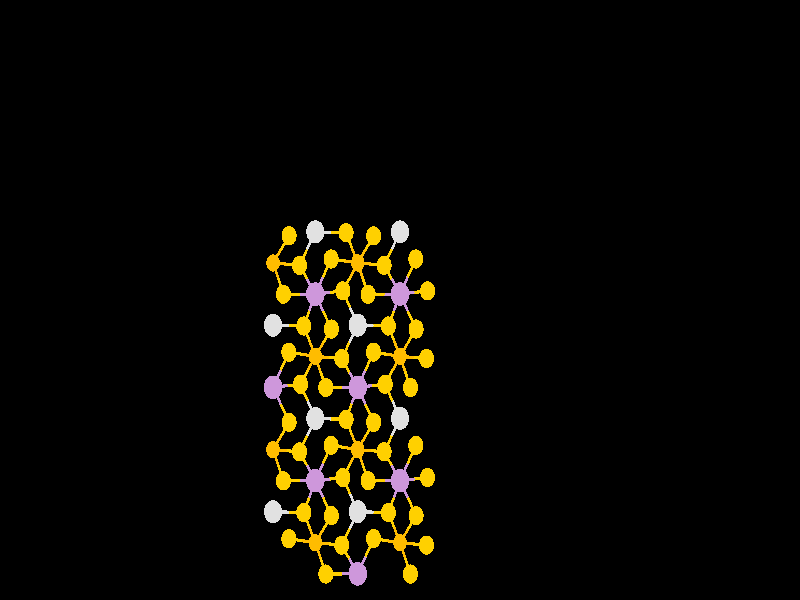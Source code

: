 #include "colors.inc"
#include "finish.inc"

global_settings {assumed_gamma 1 max_trace_level 6}
background {color White transmit 1.0}
camera {orthographic
  right -63.76*x up 37.59*y
  direction 1.00*z
  location <0,0,50.00> look_at <0,0,0>}


light_source {<  2.00,   3.00,  40.00> color White
  area_light <0.70, 0, 0>, <0, 0.70, 0>, 3, 3
  adaptive 1 jitter}
// no fog
#declare simple = finish {phong 0.7}
#declare pale = finish {ambient 0.5 diffuse 0.85 roughness 0.001 specular 0.200 }
#declare intermediate = finish {ambient 0.3 diffuse 0.6 specular 0.1 roughness 0.04}
#declare vmd = finish {ambient 0.0 diffuse 0.65 phong 0.1 phong_size 40.0 specular 0.5 }
#declare jmol = finish {ambient 0.2 diffuse 0.6 specular 1 roughness 0.001 metallic}
#declare ase2 = finish {ambient 0.05 brilliance 3 diffuse 0.6 metallic specular 0.7 roughness 0.04 reflection 0.15}
#declare ase3 = finish {ambient 0.15 brilliance 2 diffuse 0.6 metallic specular 1.0 roughness 0.001 reflection 0.0}
#declare glass = finish {ambient 0.05 diffuse 0.3 specular 1.0 roughness 0.001}
#declare glass2 = finish {ambient 0.01 diffuse 0.3 specular 1.0 reflection 0.25 roughness 0.001}
#declare Rcell = 0.000;
#declare Rbond = 0.100;

#macro atom(LOC, R, COL, TRANS, FIN)
  sphere{LOC, R texture{pigment{color COL transmit TRANS} finish{FIN}}}
#end
#macro constrain(LOC, R, COL, TRANS FIN)
union{torus{R, Rcell rotate 45*z texture{pigment{color COL transmit TRANS} finish{FIN}}}
     torus{R, Rcell rotate -45*z texture{pigment{color COL transmit TRANS} finish{FIN}}}
     translate LOC}
#end

cylinder {<-10.12, -17.16, -33.56>, < 30.36, -17.16, -33.56>, Rcell pigment {Black}}
cylinder {<-30.36,  17.90, -33.56>, < 10.12,  17.90, -33.56>, Rcell pigment {Black}}
cylinder {<-30.36,  17.90,   0.00>, < 10.12,  17.90,   0.00>, Rcell pigment {Black}}
cylinder {<-10.12, -17.16,   0.00>, < 30.36, -17.16,   0.00>, Rcell pigment {Black}}
cylinder {<-10.12, -17.16, -33.56>, <-30.36,  17.90, -33.56>, Rcell pigment {Black}}
cylinder {< 30.36, -17.16, -33.56>, < 10.12,  17.90, -33.56>, Rcell pigment {Black}}
cylinder {< 30.36, -17.16,   0.00>, < 10.12,  17.90,   0.00>, Rcell pigment {Black}}
cylinder {<-10.12, -17.16,   0.00>, <-30.36,  17.90,   0.00>, Rcell pigment {Black}}
cylinder {<-10.12, -17.16, -33.56>, <-10.12, -17.16,   0.00>, Rcell pigment {Black}}
cylinder {< 30.36, -17.16, -33.56>, < 30.36, -17.16,   0.00>, Rcell pigment {Black}}
cylinder {< 10.12,  17.90, -33.56>, < 10.12,  17.90,   0.00>, Rcell pigment {Black}}
cylinder {<-30.36,  17.90, -33.56>, <-30.36,  17.90,   0.00>, Rcell pigment {Black}}
atom(< -3.37, -17.16, -16.67>, 0.74, rgb <0.62, 0.31, 0.71>, 0.0, ase3) // #0
atom(< -7.67, -13.32, -18.67>, 0.60, rgb <1.00, 0.63, 0.00>, 0.0, ase3) // #1
atom(< -5.47, -13.51, -15.08>, 0.60, rgb <1.00, 0.63, 0.00>, 0.0, ase3) // #2
atom(< -5.91, -17.17, -15.08>, 0.60, rgb <1.00, 0.63, 0.00>, 0.0, ase3) // #3
atom(< -8.86, -14.96, -15.08>, 0.60, rgb <1.00, 0.63, 0.00>, 0.0, ase3) // #4
atom(< -6.75, -15.21, -15.68>, 0.54, rgb <1.00, 0.50, 0.00>, 0.0, ase3) // #5
atom(< -6.75, -15.21, -17.97>, 0.54, rgb <1.00, 0.50, 0.00>, 0.0, ase3) // #6
atom(<-10.12, -13.26, -17.35>, 0.72, rgb <0.75, 0.75, 0.75>, 0.0, ase3) // #7
atom(< -6.75, -11.32, -16.67>, 0.74, rgb <0.62, 0.31, 0.71>, 0.0, ase3) // #8
atom(< -8.84,  -7.67, -15.08>, 0.60, rgb <1.00, 0.63, 0.00>, 0.0, ase3) // #9
atom(< -9.29, -11.33, -15.08>, 0.60, rgb <1.00, 0.63, 0.00>, 0.0, ase3) // #10
atom(<-10.12,  -9.37, -15.68>, 0.54, rgb <1.00, 0.50, 0.00>, 0.0, ase3) // #11
atom(<-10.12,  -9.37, -17.97>, 0.54, rgb <1.00, 0.50, 0.00>, 0.0, ase3) // #12
atom(<-10.12,  -5.47, -16.67>, 0.74, rgb <0.62, 0.31, 0.71>, 0.0, ase3) // #13
atom(< -0.93, -13.32, -18.67>, 0.60, rgb <1.00, 0.63, 0.00>, 0.0, ase3) // #14
atom(< -4.64, -15.36, -18.67>, 0.60, rgb <1.00, 0.63, 0.00>, 0.0, ase3) // #15
atom(< -4.55, -11.12, -18.67>, 0.60, rgb <1.00, 0.63, 0.00>, 0.0, ase3) // #16
atom(<  1.28, -13.51, -15.08>, 0.60, rgb <1.00, 0.63, 0.00>, 0.0, ase3) // #17
atom(<  0.83, -17.17, -15.08>, 0.60, rgb <1.00, 0.63, 0.00>, 0.0, ase3) // #18
atom(< -2.11, -14.95, -15.08>, 0.60, rgb <1.00, 0.63, 0.00>, 0.0, ase3) // #19
atom(< -0.00, -15.21, -15.68>, 0.54, rgb <1.00, 0.50, 0.00>, 0.0, ase3) // #20
atom(< -0.00, -15.21, -17.97>, 0.54, rgb <1.00, 0.50, 0.00>, 0.0, ase3) // #21
atom(< -3.37, -13.26, -17.35>, 0.72, rgb <0.75, 0.75, 0.75>, 0.0, ase3) // #22
atom(< -0.00, -11.32, -16.67>, 0.74, rgb <0.62, 0.31, 0.71>, 0.0, ase3) // #23
atom(< -4.30,  -7.47, -18.67>, 0.60, rgb <1.00, 0.63, 0.00>, 0.0, ase3) // #24
atom(< -8.01,  -9.51, -18.67>, 0.60, rgb <1.00, 0.63, 0.00>, 0.0, ase3) // #25
atom(< -7.93,  -5.28, -18.67>, 0.60, rgb <1.00, 0.63, 0.00>, 0.0, ase3) // #26
atom(< -2.10,  -7.67, -15.08>, 0.60, rgb <1.00, 0.63, 0.00>, 0.0, ase3) // #27
atom(< -2.54, -11.33, -15.08>, 0.60, rgb <1.00, 0.63, 0.00>, 0.0, ase3) // #28
atom(< -5.49,  -9.11, -15.08>, 0.60, rgb <1.00, 0.63, 0.00>, 0.0, ase3) // #29
atom(< -3.37,  -9.37, -15.68>, 0.54, rgb <1.00, 0.50, 0.00>, 0.0, ase3) // #30
atom(< -3.37,  -9.37, -17.97>, 0.54, rgb <1.00, 0.50, 0.00>, 0.0, ase3) // #31
atom(< -6.75,  -7.42, -17.35>, 0.72, rgb <0.75, 0.75, 0.75>, 0.0, ase3) // #32
atom(< -3.37,  -5.47, -16.67>, 0.74, rgb <0.62, 0.31, 0.71>, 0.0, ase3) // #33
atom(< -7.67,  -1.63, -18.67>, 0.60, rgb <1.00, 0.63, 0.00>, 0.0, ase3) // #34
atom(< -5.47,  -1.82, -15.08>, 0.60, rgb <1.00, 0.63, 0.00>, 0.0, ase3) // #35
atom(< -5.91,  -5.48, -15.08>, 0.60, rgb <1.00, 0.63, 0.00>, 0.0, ase3) // #36
atom(< -8.86,  -3.27, -15.08>, 0.60, rgb <1.00, 0.63, 0.00>, 0.0, ase3) // #37
atom(< -6.75,  -3.53, -15.68>, 0.54, rgb <1.00, 0.50, 0.00>, 0.0, ase3) // #38
atom(< -6.75,  -3.53, -17.97>, 0.54, rgb <1.00, 0.50, 0.00>, 0.0, ase3) // #39
atom(<-10.12,  -1.58, -17.35>, 0.72, rgb <0.75, 0.75, 0.75>, 0.0, ase3) // #40
atom(< -6.75,   0.37, -16.67>, 0.74, rgb <0.62, 0.31, 0.71>, 0.0, ase3) // #41
atom(< -8.84,   4.02, -15.08>, 0.60, rgb <1.00, 0.63, 0.00>, 0.0, ase3) // #42
atom(< -9.29,   0.36, -15.08>, 0.60, rgb <1.00, 0.63, 0.00>, 0.0, ase3) // #43
atom(<-10.12,   2.32, -15.68>, 0.54, rgb <1.00, 0.50, 0.00>, 0.0, ase3) // #44
atom(<-10.12,   2.32, -17.97>, 0.54, rgb <1.00, 0.50, 0.00>, 0.0, ase3) // #45
atom(<  2.11, -15.36, -18.67>, 0.60, rgb <1.00, 0.63, 0.00>, 0.0, ase3) // #46
atom(<  2.19, -11.12, -18.67>, 0.60, rgb <1.00, 0.63, 0.00>, 0.0, ase3) // #47
atom(< -1.27,  -9.51, -18.67>, 0.60, rgb <1.00, 0.63, 0.00>, 0.0, ase3) // #48
atom(< -1.18,  -5.28, -18.67>, 0.60, rgb <1.00, 0.63, 0.00>, 0.0, ase3) // #49
atom(<  1.26,  -9.11, -15.08>, 0.60, rgb <1.00, 0.63, 0.00>, 0.0, ase3) // #50
atom(<  0.00,  -7.42, -17.35>, 0.72, rgb <0.75, 0.75, 0.75>, 0.0, ase3) // #51
atom(< -0.93,  -1.63, -18.67>, 0.60, rgb <1.00, 0.63, 0.00>, 0.0, ase3) // #52
atom(< -4.64,  -3.67, -18.67>, 0.60, rgb <1.00, 0.63, 0.00>, 0.0, ase3) // #53
atom(< -4.55,   0.57, -18.67>, 0.60, rgb <1.00, 0.63, 0.00>, 0.0, ase3) // #54
atom(<  1.28,  -1.82, -15.08>, 0.60, rgb <1.00, 0.63, 0.00>, 0.0, ase3) // #55
atom(<  0.83,  -5.48, -15.08>, 0.60, rgb <1.00, 0.63, 0.00>, 0.0, ase3) // #56
atom(< -2.11,  -3.27, -15.08>, 0.60, rgb <1.00, 0.63, 0.00>, 0.0, ase3) // #57
atom(< -0.00,  -3.53, -15.68>, 0.54, rgb <1.00, 0.50, 0.00>, 0.0, ase3) // #58
atom(<  0.00,  -3.53, -17.97>, 0.54, rgb <1.00, 0.50, 0.00>, 0.0, ase3) // #59
atom(< -3.37,  -1.58, -17.35>, 0.72, rgb <0.75, 0.75, 0.75>, 0.0, ase3) // #60
atom(< -0.00,   0.37, -16.67>, 0.74, rgb <0.62, 0.31, 0.71>, 0.0, ase3) // #61
atom(< -4.30,   4.21, -18.67>, 0.60, rgb <1.00, 0.63, 0.00>, 0.0, ase3) // #62
atom(< -8.01,   2.17, -18.67>, 0.60, rgb <1.00, 0.63, 0.00>, 0.0, ase3) // #63
atom(< -2.10,   4.02, -15.08>, 0.60, rgb <1.00, 0.63, 0.00>, 0.0, ase3) // #64
atom(< -2.54,   0.36, -15.08>, 0.60, rgb <1.00, 0.63, 0.00>, 0.0, ase3) // #65
atom(< -5.49,   2.57, -15.08>, 0.60, rgb <1.00, 0.63, 0.00>, 0.0, ase3) // #66
atom(< -3.37,   2.32, -15.68>, 0.54, rgb <1.00, 0.50, 0.00>, 0.0, ase3) // #67
atom(< -3.37,   2.32, -17.97>, 0.54, rgb <1.00, 0.50, 0.00>, 0.0, ase3) // #68
atom(< -6.75,   4.27, -17.35>, 0.72, rgb <0.75, 0.75, 0.75>, 0.0, ase3) // #69
atom(<  2.11,  -3.67, -18.67>, 0.60, rgb <1.00, 0.63, 0.00>, 0.0, ase3) // #70
atom(<  2.20,   0.57, -18.67>, 0.60, rgb <1.00, 0.63, 0.00>, 0.0, ase3) // #71
atom(< -1.27,   2.17, -18.67>, 0.60, rgb <1.00, 0.63, 0.00>, 0.0, ase3) // #72
atom(<  1.26,   2.57, -15.08>, 0.60, rgb <1.00, 0.63, 0.00>, 0.0, ase3) // #73
atom(<  0.00,   4.27, -17.35>, 0.72, rgb <0.75, 0.75, 0.75>, 0.0, ase3) // #74
cylinder {< -3.37, -17.16, -16.67>, < -4.64, -17.16, -15.87>, Rbond texture{pigment {color rgb <0.62, 0.31, 0.71> transmit 0.0} finish{ase3}}}
cylinder {< -5.91, -17.17, -15.08>, < -4.64, -17.16, -15.87>, Rbond texture{pigment {color rgb <1.00, 0.63, 0.00> transmit 0.0} finish{ase3}}}
cylinder {< -3.37, -17.16, -16.67>, < -4.01, -16.26, -17.67>, Rbond texture{pigment {color rgb <0.62, 0.31, 0.71> transmit 0.0} finish{ase3}}}
cylinder {< -4.64, -15.36, -18.67>, < -4.01, -16.26, -17.67>, Rbond texture{pigment {color rgb <1.00, 0.63, 0.00> transmit 0.0} finish{ase3}}}
cylinder {< -3.37, -17.16, -16.67>, < -2.74, -16.06, -15.87>, Rbond texture{pigment {color rgb <0.62, 0.31, 0.71> transmit 0.0} finish{ase3}}}
cylinder {< -2.11, -14.95, -15.08>, < -2.74, -16.06, -15.87>, Rbond texture{pigment {color rgb <1.00, 0.63, 0.00> transmit 0.0} finish{ase3}}}
cylinder {< -7.67, -13.32, -18.67>, < -8.90, -13.29, -18.01>, Rbond texture{pigment {color rgb <1.00, 0.63, 0.00> transmit 0.0} finish{ase3}}}
cylinder {<-10.12, -13.26, -17.35>, < -8.90, -13.29, -18.01>, Rbond texture{pigment {color rgb <0.75, 0.75, 0.75> transmit 0.0} finish{ase3}}}
cylinder {< -7.67, -13.32, -18.67>, < -7.21, -14.26, -18.32>, Rbond texture{pigment {color rgb <1.00, 0.63, 0.00> transmit 0.0} finish{ase3}}}
cylinder {< -6.75, -15.21, -17.97>, < -7.21, -14.26, -18.32>, Rbond texture{pigment {color rgb <1.00, 0.50, 0.00> transmit 0.0} finish{ase3}}}
cylinder {< -7.67, -13.32, -18.67>, < -7.21, -12.32, -17.67>, Rbond texture{pigment {color rgb <1.00, 0.63, 0.00> transmit 0.0} finish{ase3}}}
cylinder {< -6.75, -11.32, -16.67>, < -7.21, -12.32, -17.67>, Rbond texture{pigment {color rgb <0.62, 0.31, 0.71> transmit 0.0} finish{ase3}}}
cylinder {< -5.47, -13.51, -15.08>, < -6.11, -14.36, -15.38>, Rbond texture{pigment {color rgb <1.00, 0.63, 0.00> transmit 0.0} finish{ase3}}}
cylinder {< -6.75, -15.21, -15.68>, < -6.11, -14.36, -15.38>, Rbond texture{pigment {color rgb <1.00, 0.50, 0.00> transmit 0.0} finish{ase3}}}
cylinder {< -5.47, -13.51, -15.08>, < -6.11, -12.41, -15.87>, Rbond texture{pigment {color rgb <1.00, 0.63, 0.00> transmit 0.0} finish{ase3}}}
cylinder {< -6.75, -11.32, -16.67>, < -6.11, -12.41, -15.87>, Rbond texture{pigment {color rgb <0.62, 0.31, 0.71> transmit 0.0} finish{ase3}}}
cylinder {< -5.91, -17.17, -15.08>, < -6.33, -16.19, -15.38>, Rbond texture{pigment {color rgb <1.00, 0.63, 0.00> transmit 0.0} finish{ase3}}}
cylinder {< -6.75, -15.21, -15.68>, < -6.33, -16.19, -15.38>, Rbond texture{pigment {color rgb <1.00, 0.50, 0.00> transmit 0.0} finish{ase3}}}
cylinder {< -8.86, -14.96, -15.08>, < -7.80, -15.08, -15.38>, Rbond texture{pigment {color rgb <1.00, 0.63, 0.00> transmit 0.0} finish{ase3}}}
cylinder {< -6.75, -15.21, -15.68>, < -7.80, -15.08, -15.38>, Rbond texture{pigment {color rgb <1.00, 0.50, 0.00> transmit 0.0} finish{ase3}}}
cylinder {< -6.75, -15.21, -15.68>, < -6.75, -15.21, -16.82>, Rbond texture{pigment {color rgb <1.00, 0.50, 0.00> transmit 0.0} finish{ase3}}}
cylinder {< -6.75, -15.21, -17.97>, < -6.75, -15.21, -16.82>, Rbond texture{pigment {color rgb <1.00, 0.50, 0.00> transmit 0.0} finish{ase3}}}
cylinder {< -6.75, -15.21, -17.97>, < -5.69, -15.28, -18.32>, Rbond texture{pigment {color rgb <1.00, 0.50, 0.00> transmit 0.0} finish{ase3}}}
cylinder {< -4.64, -15.36, -18.67>, < -5.69, -15.28, -18.32>, Rbond texture{pigment {color rgb <1.00, 0.63, 0.00> transmit 0.0} finish{ase3}}}
cylinder {< -6.75, -11.32, -16.67>, < -8.02, -11.32, -15.87>, Rbond texture{pigment {color rgb <0.62, 0.31, 0.71> transmit 0.0} finish{ase3}}}
cylinder {< -9.29, -11.33, -15.08>, < -8.02, -11.32, -15.87>, Rbond texture{pigment {color rgb <1.00, 0.63, 0.00> transmit 0.0} finish{ase3}}}
cylinder {< -6.75, -11.32, -16.67>, < -5.65, -11.22, -17.67>, Rbond texture{pigment {color rgb <0.62, 0.31, 0.71> transmit 0.0} finish{ase3}}}
cylinder {< -4.55, -11.12, -18.67>, < -5.65, -11.22, -17.67>, Rbond texture{pigment {color rgb <1.00, 0.63, 0.00> transmit 0.0} finish{ase3}}}
cylinder {< -6.75, -11.32, -16.67>, < -7.38, -10.41, -17.67>, Rbond texture{pigment {color rgb <0.62, 0.31, 0.71> transmit 0.0} finish{ase3}}}
cylinder {< -8.01,  -9.51, -18.67>, < -7.38, -10.41, -17.67>, Rbond texture{pigment {color rgb <1.00, 0.63, 0.00> transmit 0.0} finish{ase3}}}
cylinder {< -6.75, -11.32, -16.67>, < -6.12, -10.21, -15.87>, Rbond texture{pigment {color rgb <0.62, 0.31, 0.71> transmit 0.0} finish{ase3}}}
cylinder {< -5.49,  -9.11, -15.08>, < -6.12, -10.21, -15.87>, Rbond texture{pigment {color rgb <1.00, 0.63, 0.00> transmit 0.0} finish{ase3}}}
cylinder {< -8.84,  -7.67, -15.08>, < -9.48,  -8.52, -15.38>, Rbond texture{pigment {color rgb <1.00, 0.63, 0.00> transmit 0.0} finish{ase3}}}
cylinder {<-10.12,  -9.37, -15.68>, < -9.48,  -8.52, -15.38>, Rbond texture{pigment {color rgb <1.00, 0.50, 0.00> transmit 0.0} finish{ase3}}}
cylinder {< -8.84,  -7.67, -15.08>, < -9.48,  -6.57, -15.87>, Rbond texture{pigment {color rgb <1.00, 0.63, 0.00> transmit 0.0} finish{ase3}}}
cylinder {<-10.12,  -5.47, -16.67>, < -9.48,  -6.57, -15.87>, Rbond texture{pigment {color rgb <0.62, 0.31, 0.71> transmit 0.0} finish{ase3}}}
cylinder {< -9.29, -11.33, -15.08>, < -9.70, -10.35, -15.38>, Rbond texture{pigment {color rgb <1.00, 0.63, 0.00> transmit 0.0} finish{ase3}}}
cylinder {<-10.12,  -9.37, -15.68>, < -9.70, -10.35, -15.38>, Rbond texture{pigment {color rgb <1.00, 0.50, 0.00> transmit 0.0} finish{ase3}}}
cylinder {<-10.12,  -9.37, -15.68>, <-10.12,  -9.37, -16.82>, Rbond texture{pigment {color rgb <1.00, 0.50, 0.00> transmit 0.0} finish{ase3}}}
cylinder {<-10.12,  -9.37, -17.97>, <-10.12,  -9.37, -16.82>, Rbond texture{pigment {color rgb <1.00, 0.50, 0.00> transmit 0.0} finish{ase3}}}
cylinder {<-10.12,  -9.37, -17.97>, < -9.07,  -9.44, -18.32>, Rbond texture{pigment {color rgb <1.00, 0.50, 0.00> transmit 0.0} finish{ase3}}}
cylinder {< -8.01,  -9.51, -18.67>, < -9.07,  -9.44, -18.32>, Rbond texture{pigment {color rgb <1.00, 0.63, 0.00> transmit 0.0} finish{ase3}}}
cylinder {<-10.12,  -5.47, -16.67>, < -9.02,  -5.37, -17.67>, Rbond texture{pigment {color rgb <0.62, 0.31, 0.71> transmit 0.0} finish{ase3}}}
cylinder {< -7.93,  -5.28, -18.67>, < -9.02,  -5.37, -17.67>, Rbond texture{pigment {color rgb <1.00, 0.63, 0.00> transmit 0.0} finish{ase3}}}
cylinder {<-10.12,  -5.47, -16.67>, < -9.49,  -4.37, -15.87>, Rbond texture{pigment {color rgb <0.62, 0.31, 0.71> transmit 0.0} finish{ase3}}}
cylinder {< -8.86,  -3.27, -15.08>, < -9.49,  -4.37, -15.87>, Rbond texture{pigment {color rgb <1.00, 0.63, 0.00> transmit 0.0} finish{ase3}}}
cylinder {< -0.93, -13.32, -18.67>, < -0.46, -12.32, -17.67>, Rbond texture{pigment {color rgb <1.00, 0.63, 0.00> transmit 0.0} finish{ase3}}}
cylinder {< -0.00, -11.32, -16.67>, < -0.46, -12.32, -17.67>, Rbond texture{pigment {color rgb <0.62, 0.31, 0.71> transmit 0.0} finish{ase3}}}
cylinder {< -0.93, -13.32, -18.67>, < -0.46, -14.26, -18.32>, Rbond texture{pigment {color rgb <1.00, 0.63, 0.00> transmit 0.0} finish{ase3}}}
cylinder {< -0.00, -15.21, -17.97>, < -0.46, -14.26, -18.32>, Rbond texture{pigment {color rgb <1.00, 0.50, 0.00> transmit 0.0} finish{ase3}}}
cylinder {< -0.93, -13.32, -18.67>, < -2.15, -13.29, -18.01>, Rbond texture{pigment {color rgb <1.00, 0.63, 0.00> transmit 0.0} finish{ase3}}}
cylinder {< -3.37, -13.26, -17.35>, < -2.15, -13.29, -18.01>, Rbond texture{pigment {color rgb <0.75, 0.75, 0.75> transmit 0.0} finish{ase3}}}
cylinder {< -4.64, -15.36, -18.67>, < -4.01, -14.31, -18.01>, Rbond texture{pigment {color rgb <1.00, 0.63, 0.00> transmit 0.0} finish{ase3}}}
cylinder {< -3.37, -13.26, -17.35>, < -4.01, -14.31, -18.01>, Rbond texture{pigment {color rgb <0.75, 0.75, 0.75> transmit 0.0} finish{ase3}}}
cylinder {< -4.55, -11.12, -18.67>, < -3.96, -12.19, -18.01>, Rbond texture{pigment {color rgb <1.00, 0.63, 0.00> transmit 0.0} finish{ase3}}}
cylinder {< -3.37, -13.26, -17.35>, < -3.96, -12.19, -18.01>, Rbond texture{pigment {color rgb <0.75, 0.75, 0.75> transmit 0.0} finish{ase3}}}
cylinder {< -4.55, -11.12, -18.67>, < -3.96, -10.24, -18.32>, Rbond texture{pigment {color rgb <1.00, 0.63, 0.00> transmit 0.0} finish{ase3}}}
cylinder {< -3.37,  -9.37, -17.97>, < -3.96, -10.24, -18.32>, Rbond texture{pigment {color rgb <1.00, 0.50, 0.00> transmit 0.0} finish{ase3}}}
cylinder {<  1.28, -13.51, -15.08>, <  0.64, -12.41, -15.87>, Rbond texture{pigment {color rgb <1.00, 0.63, 0.00> transmit 0.0} finish{ase3}}}
cylinder {< -0.00, -11.32, -16.67>, <  0.64, -12.41, -15.87>, Rbond texture{pigment {color rgb <0.62, 0.31, 0.71> transmit 0.0} finish{ase3}}}
cylinder {<  1.28, -13.51, -15.08>, <  0.64, -14.36, -15.38>, Rbond texture{pigment {color rgb <1.00, 0.63, 0.00> transmit 0.0} finish{ase3}}}
cylinder {< -0.00, -15.21, -15.68>, <  0.64, -14.36, -15.38>, Rbond texture{pigment {color rgb <1.00, 0.50, 0.00> transmit 0.0} finish{ase3}}}
cylinder {<  0.83, -17.17, -15.08>, <  0.42, -16.19, -15.38>, Rbond texture{pigment {color rgb <1.00, 0.63, 0.00> transmit 0.0} finish{ase3}}}
cylinder {< -0.00, -15.21, -15.68>, <  0.42, -16.19, -15.38>, Rbond texture{pigment {color rgb <1.00, 0.50, 0.00> transmit 0.0} finish{ase3}}}
cylinder {< -2.11, -14.95, -15.08>, < -1.06, -15.08, -15.38>, Rbond texture{pigment {color rgb <1.00, 0.63, 0.00> transmit 0.0} finish{ase3}}}
cylinder {< -0.00, -15.21, -15.68>, < -1.06, -15.08, -15.38>, Rbond texture{pigment {color rgb <1.00, 0.50, 0.00> transmit 0.0} finish{ase3}}}
cylinder {< -0.00, -15.21, -15.68>, < -0.00, -15.21, -16.82>, Rbond texture{pigment {color rgb <1.00, 0.50, 0.00> transmit 0.0} finish{ase3}}}
cylinder {< -0.00, -15.21, -17.97>, < -0.00, -15.21, -16.82>, Rbond texture{pigment {color rgb <1.00, 0.50, 0.00> transmit 0.0} finish{ase3}}}
cylinder {< -0.00, -15.21, -17.97>, <  1.05, -15.28, -18.32>, Rbond texture{pigment {color rgb <1.00, 0.50, 0.00> transmit 0.0} finish{ase3}}}
cylinder {<  2.11, -15.36, -18.67>, <  1.05, -15.28, -18.32>, Rbond texture{pigment {color rgb <1.00, 0.63, 0.00> transmit 0.0} finish{ase3}}}
cylinder {< -0.00, -11.32, -16.67>, < -1.27, -11.32, -15.87>, Rbond texture{pigment {color rgb <0.62, 0.31, 0.71> transmit 0.0} finish{ase3}}}
cylinder {< -2.54, -11.33, -15.08>, < -1.27, -11.32, -15.87>, Rbond texture{pigment {color rgb <1.00, 0.63, 0.00> transmit 0.0} finish{ase3}}}
cylinder {< -0.00, -11.32, -16.67>, <  1.10, -11.22, -17.67>, Rbond texture{pigment {color rgb <0.62, 0.31, 0.71> transmit 0.0} finish{ase3}}}
cylinder {<  2.19, -11.12, -18.67>, <  1.10, -11.22, -17.67>, Rbond texture{pigment {color rgb <1.00, 0.63, 0.00> transmit 0.0} finish{ase3}}}
cylinder {< -0.00, -11.32, -16.67>, < -0.63, -10.41, -17.67>, Rbond texture{pigment {color rgb <0.62, 0.31, 0.71> transmit 0.0} finish{ase3}}}
cylinder {< -1.27,  -9.51, -18.67>, < -0.63, -10.41, -17.67>, Rbond texture{pigment {color rgb <1.00, 0.63, 0.00> transmit 0.0} finish{ase3}}}
cylinder {< -0.00, -11.32, -16.67>, <  0.63, -10.21, -15.87>, Rbond texture{pigment {color rgb <0.62, 0.31, 0.71> transmit 0.0} finish{ase3}}}
cylinder {<  1.26,  -9.11, -15.08>, <  0.63, -10.21, -15.87>, Rbond texture{pigment {color rgb <1.00, 0.63, 0.00> transmit 0.0} finish{ase3}}}
cylinder {< -4.30,  -7.47, -18.67>, < -5.52,  -7.45, -18.01>, Rbond texture{pigment {color rgb <1.00, 0.63, 0.00> transmit 0.0} finish{ase3}}}
cylinder {< -6.75,  -7.42, -17.35>, < -5.52,  -7.45, -18.01>, Rbond texture{pigment {color rgb <0.75, 0.75, 0.75> transmit 0.0} finish{ase3}}}
cylinder {< -4.30,  -7.47, -18.67>, < -3.84,  -8.42, -18.32>, Rbond texture{pigment {color rgb <1.00, 0.63, 0.00> transmit 0.0} finish{ase3}}}
cylinder {< -3.37,  -9.37, -17.97>, < -3.84,  -8.42, -18.32>, Rbond texture{pigment {color rgb <1.00, 0.50, 0.00> transmit 0.0} finish{ase3}}}
cylinder {< -4.30,  -7.47, -18.67>, < -3.84,  -6.47, -17.67>, Rbond texture{pigment {color rgb <1.00, 0.63, 0.00> transmit 0.0} finish{ase3}}}
cylinder {< -3.37,  -5.47, -16.67>, < -3.84,  -6.47, -17.67>, Rbond texture{pigment {color rgb <0.62, 0.31, 0.71> transmit 0.0} finish{ase3}}}
cylinder {< -8.01,  -9.51, -18.67>, < -7.38,  -8.47, -18.01>, Rbond texture{pigment {color rgb <1.00, 0.63, 0.00> transmit 0.0} finish{ase3}}}
cylinder {< -6.75,  -7.42, -17.35>, < -7.38,  -8.47, -18.01>, Rbond texture{pigment {color rgb <0.75, 0.75, 0.75> transmit 0.0} finish{ase3}}}
cylinder {< -7.93,  -5.28, -18.67>, < -7.34,  -6.35, -18.01>, Rbond texture{pigment {color rgb <1.00, 0.63, 0.00> transmit 0.0} finish{ase3}}}
cylinder {< -6.75,  -7.42, -17.35>, < -7.34,  -6.35, -18.01>, Rbond texture{pigment {color rgb <0.75, 0.75, 0.75> transmit 0.0} finish{ase3}}}
cylinder {< -7.93,  -5.28, -18.67>, < -7.34,  -4.40, -18.32>, Rbond texture{pigment {color rgb <1.00, 0.63, 0.00> transmit 0.0} finish{ase3}}}
cylinder {< -6.75,  -3.53, -17.97>, < -7.34,  -4.40, -18.32>, Rbond texture{pigment {color rgb <1.00, 0.50, 0.00> transmit 0.0} finish{ase3}}}
cylinder {< -2.10,  -7.67, -15.08>, < -2.74,  -8.52, -15.38>, Rbond texture{pigment {color rgb <1.00, 0.63, 0.00> transmit 0.0} finish{ase3}}}
cylinder {< -3.37,  -9.37, -15.68>, < -2.74,  -8.52, -15.38>, Rbond texture{pigment {color rgb <1.00, 0.50, 0.00> transmit 0.0} finish{ase3}}}
cylinder {< -2.10,  -7.67, -15.08>, < -2.74,  -6.57, -15.87>, Rbond texture{pigment {color rgb <1.00, 0.63, 0.00> transmit 0.0} finish{ase3}}}
cylinder {< -3.37,  -5.47, -16.67>, < -2.74,  -6.57, -15.87>, Rbond texture{pigment {color rgb <0.62, 0.31, 0.71> transmit 0.0} finish{ase3}}}
cylinder {< -2.54, -11.33, -15.08>, < -2.96, -10.35, -15.38>, Rbond texture{pigment {color rgb <1.00, 0.63, 0.00> transmit 0.0} finish{ase3}}}
cylinder {< -3.37,  -9.37, -15.68>, < -2.96, -10.35, -15.38>, Rbond texture{pigment {color rgb <1.00, 0.50, 0.00> transmit 0.0} finish{ase3}}}
cylinder {< -5.49,  -9.11, -15.08>, < -4.43,  -9.24, -15.38>, Rbond texture{pigment {color rgb <1.00, 0.63, 0.00> transmit 0.0} finish{ase3}}}
cylinder {< -3.37,  -9.37, -15.68>, < -4.43,  -9.24, -15.38>, Rbond texture{pigment {color rgb <1.00, 0.50, 0.00> transmit 0.0} finish{ase3}}}
cylinder {< -3.37,  -9.37, -15.68>, < -3.37,  -9.37, -16.82>, Rbond texture{pigment {color rgb <1.00, 0.50, 0.00> transmit 0.0} finish{ase3}}}
cylinder {< -3.37,  -9.37, -17.97>, < -3.37,  -9.37, -16.82>, Rbond texture{pigment {color rgb <1.00, 0.50, 0.00> transmit 0.0} finish{ase3}}}
cylinder {< -3.37,  -9.37, -17.97>, < -2.32,  -9.44, -18.32>, Rbond texture{pigment {color rgb <1.00, 0.50, 0.00> transmit 0.0} finish{ase3}}}
cylinder {< -1.27,  -9.51, -18.67>, < -2.32,  -9.44, -18.32>, Rbond texture{pigment {color rgb <1.00, 0.63, 0.00> transmit 0.0} finish{ase3}}}
cylinder {< -3.37,  -5.47, -16.67>, < -4.64,  -5.48, -15.87>, Rbond texture{pigment {color rgb <0.62, 0.31, 0.71> transmit 0.0} finish{ase3}}}
cylinder {< -5.91,  -5.48, -15.08>, < -4.64,  -5.48, -15.87>, Rbond texture{pigment {color rgb <1.00, 0.63, 0.00> transmit 0.0} finish{ase3}}}
cylinder {< -3.37,  -5.47, -16.67>, < -4.01,  -4.57, -17.67>, Rbond texture{pigment {color rgb <0.62, 0.31, 0.71> transmit 0.0} finish{ase3}}}
cylinder {< -4.64,  -3.67, -18.67>, < -4.01,  -4.57, -17.67>, Rbond texture{pigment {color rgb <1.00, 0.63, 0.00> transmit 0.0} finish{ase3}}}
cylinder {< -3.37,  -5.47, -16.67>, < -2.28,  -5.37, -17.67>, Rbond texture{pigment {color rgb <0.62, 0.31, 0.71> transmit 0.0} finish{ase3}}}
cylinder {< -1.18,  -5.28, -18.67>, < -2.28,  -5.37, -17.67>, Rbond texture{pigment {color rgb <1.00, 0.63, 0.00> transmit 0.0} finish{ase3}}}
cylinder {< -3.37,  -5.47, -16.67>, < -2.74,  -4.37, -15.87>, Rbond texture{pigment {color rgb <0.62, 0.31, 0.71> transmit 0.0} finish{ase3}}}
cylinder {< -2.11,  -3.27, -15.08>, < -2.74,  -4.37, -15.87>, Rbond texture{pigment {color rgb <1.00, 0.63, 0.00> transmit 0.0} finish{ase3}}}
cylinder {< -7.67,  -1.63, -18.67>, < -8.90,  -1.60, -18.01>, Rbond texture{pigment {color rgb <1.00, 0.63, 0.00> transmit 0.0} finish{ase3}}}
cylinder {<-10.12,  -1.58, -17.35>, < -8.90,  -1.60, -18.01>, Rbond texture{pigment {color rgb <0.75, 0.75, 0.75> transmit 0.0} finish{ase3}}}
cylinder {< -7.67,  -1.63, -18.67>, < -7.21,  -2.58, -18.32>, Rbond texture{pigment {color rgb <1.00, 0.63, 0.00> transmit 0.0} finish{ase3}}}
cylinder {< -6.75,  -3.53, -17.97>, < -7.21,  -2.58, -18.32>, Rbond texture{pigment {color rgb <1.00, 0.50, 0.00> transmit 0.0} finish{ase3}}}
cylinder {< -7.67,  -1.63, -18.67>, < -7.21,  -0.63, -17.67>, Rbond texture{pigment {color rgb <1.00, 0.63, 0.00> transmit 0.0} finish{ase3}}}
cylinder {< -6.75,   0.37, -16.67>, < -7.21,  -0.63, -17.67>, Rbond texture{pigment {color rgb <0.62, 0.31, 0.71> transmit 0.0} finish{ase3}}}
cylinder {< -5.47,  -1.82, -15.08>, < -6.11,  -2.67, -15.38>, Rbond texture{pigment {color rgb <1.00, 0.63, 0.00> transmit 0.0} finish{ase3}}}
cylinder {< -6.75,  -3.53, -15.68>, < -6.11,  -2.67, -15.38>, Rbond texture{pigment {color rgb <1.00, 0.50, 0.00> transmit 0.0} finish{ase3}}}
cylinder {< -5.47,  -1.82, -15.08>, < -6.11,  -0.73, -15.87>, Rbond texture{pigment {color rgb <1.00, 0.63, 0.00> transmit 0.0} finish{ase3}}}
cylinder {< -6.75,   0.37, -16.67>, < -6.11,  -0.73, -15.87>, Rbond texture{pigment {color rgb <0.62, 0.31, 0.71> transmit 0.0} finish{ase3}}}
cylinder {< -5.91,  -5.48, -15.08>, < -6.33,  -4.50, -15.38>, Rbond texture{pigment {color rgb <1.00, 0.63, 0.00> transmit 0.0} finish{ase3}}}
cylinder {< -6.75,  -3.53, -15.68>, < -6.33,  -4.50, -15.38>, Rbond texture{pigment {color rgb <1.00, 0.50, 0.00> transmit 0.0} finish{ase3}}}
cylinder {< -8.86,  -3.27, -15.08>, < -7.80,  -3.40, -15.38>, Rbond texture{pigment {color rgb <1.00, 0.63, 0.00> transmit 0.0} finish{ase3}}}
cylinder {< -6.75,  -3.53, -15.68>, < -7.80,  -3.40, -15.38>, Rbond texture{pigment {color rgb <1.00, 0.50, 0.00> transmit 0.0} finish{ase3}}}
cylinder {< -6.75,  -3.53, -15.68>, < -6.75,  -3.53, -16.82>, Rbond texture{pigment {color rgb <1.00, 0.50, 0.00> transmit 0.0} finish{ase3}}}
cylinder {< -6.75,  -3.53, -17.97>, < -6.75,  -3.53, -16.82>, Rbond texture{pigment {color rgb <1.00, 0.50, 0.00> transmit 0.0} finish{ase3}}}
cylinder {< -6.75,  -3.53, -17.97>, < -5.69,  -3.60, -18.32>, Rbond texture{pigment {color rgb <1.00, 0.50, 0.00> transmit 0.0} finish{ase3}}}
cylinder {< -4.64,  -3.67, -18.67>, < -5.69,  -3.60, -18.32>, Rbond texture{pigment {color rgb <1.00, 0.63, 0.00> transmit 0.0} finish{ase3}}}
cylinder {< -6.75,   0.37, -16.67>, < -8.02,   0.36, -15.87>, Rbond texture{pigment {color rgb <0.62, 0.31, 0.71> transmit 0.0} finish{ase3}}}
cylinder {< -9.29,   0.36, -15.08>, < -8.02,   0.36, -15.87>, Rbond texture{pigment {color rgb <1.00, 0.63, 0.00> transmit 0.0} finish{ase3}}}
cylinder {< -6.75,   0.37, -16.67>, < -7.38,   1.27, -17.67>, Rbond texture{pigment {color rgb <0.62, 0.31, 0.71> transmit 0.0} finish{ase3}}}
cylinder {< -8.01,   2.17, -18.67>, < -7.38,   1.27, -17.67>, Rbond texture{pigment {color rgb <1.00, 0.63, 0.00> transmit 0.0} finish{ase3}}}
cylinder {< -6.75,   0.37, -16.67>, < -6.12,   1.47, -15.87>, Rbond texture{pigment {color rgb <0.62, 0.31, 0.71> transmit 0.0} finish{ase3}}}
cylinder {< -5.49,   2.57, -15.08>, < -6.12,   1.47, -15.87>, Rbond texture{pigment {color rgb <1.00, 0.63, 0.00> transmit 0.0} finish{ase3}}}
cylinder {< -6.75,   0.37, -16.67>, < -5.65,   0.47, -17.67>, Rbond texture{pigment {color rgb <0.62, 0.31, 0.71> transmit 0.0} finish{ase3}}}
cylinder {< -4.55,   0.57, -18.67>, < -5.65,   0.47, -17.67>, Rbond texture{pigment {color rgb <1.00, 0.63, 0.00> transmit 0.0} finish{ase3}}}
cylinder {< -8.84,   4.02, -15.08>, < -9.48,   3.17, -15.38>, Rbond texture{pigment {color rgb <1.00, 0.63, 0.00> transmit 0.0} finish{ase3}}}
cylinder {<-10.12,   2.32, -15.68>, < -9.48,   3.17, -15.38>, Rbond texture{pigment {color rgb <1.00, 0.50, 0.00> transmit 0.0} finish{ase3}}}
cylinder {< -9.29,   0.36, -15.08>, < -9.70,   1.34, -15.38>, Rbond texture{pigment {color rgb <1.00, 0.63, 0.00> transmit 0.0} finish{ase3}}}
cylinder {<-10.12,   2.32, -15.68>, < -9.70,   1.34, -15.38>, Rbond texture{pigment {color rgb <1.00, 0.50, 0.00> transmit 0.0} finish{ase3}}}
cylinder {<-10.12,   2.32, -15.68>, <-10.12,   2.32, -16.82>, Rbond texture{pigment {color rgb <1.00, 0.50, 0.00> transmit 0.0} finish{ase3}}}
cylinder {<-10.12,   2.32, -17.97>, <-10.12,   2.32, -16.82>, Rbond texture{pigment {color rgb <1.00, 0.50, 0.00> transmit 0.0} finish{ase3}}}
cylinder {<-10.12,   2.32, -17.97>, < -9.07,   2.25, -18.32>, Rbond texture{pigment {color rgb <1.00, 0.50, 0.00> transmit 0.0} finish{ase3}}}
cylinder {< -8.01,   2.17, -18.67>, < -9.07,   2.25, -18.32>, Rbond texture{pigment {color rgb <1.00, 0.63, 0.00> transmit 0.0} finish{ase3}}}
cylinder {< -1.27,  -9.51, -18.67>, < -0.63,  -8.47, -18.01>, Rbond texture{pigment {color rgb <1.00, 0.63, 0.00> transmit 0.0} finish{ase3}}}
cylinder {<  0.00,  -7.42, -17.35>, < -0.63,  -8.47, -18.01>, Rbond texture{pigment {color rgb <0.75, 0.75, 0.75> transmit 0.0} finish{ase3}}}
cylinder {< -1.18,  -5.28, -18.67>, < -0.59,  -6.35, -18.01>, Rbond texture{pigment {color rgb <1.00, 0.63, 0.00> transmit 0.0} finish{ase3}}}
cylinder {<  0.00,  -7.42, -17.35>, < -0.59,  -6.35, -18.01>, Rbond texture{pigment {color rgb <0.75, 0.75, 0.75> transmit 0.0} finish{ase3}}}
cylinder {< -1.18,  -5.28, -18.67>, < -0.59,  -4.40, -18.32>, Rbond texture{pigment {color rgb <1.00, 0.63, 0.00> transmit 0.0} finish{ase3}}}
cylinder {<  0.00,  -3.53, -17.97>, < -0.59,  -4.40, -18.32>, Rbond texture{pigment {color rgb <1.00, 0.50, 0.00> transmit 0.0} finish{ase3}}}
cylinder {< -0.93,  -1.63, -18.67>, < -0.46,  -2.58, -18.32>, Rbond texture{pigment {color rgb <1.00, 0.63, 0.00> transmit 0.0} finish{ase3}}}
cylinder {<  0.00,  -3.53, -17.97>, < -0.46,  -2.58, -18.32>, Rbond texture{pigment {color rgb <1.00, 0.50, 0.00> transmit 0.0} finish{ase3}}}
cylinder {< -0.93,  -1.63, -18.67>, < -2.15,  -1.60, -18.01>, Rbond texture{pigment {color rgb <1.00, 0.63, 0.00> transmit 0.0} finish{ase3}}}
cylinder {< -3.37,  -1.58, -17.35>, < -2.15,  -1.60, -18.01>, Rbond texture{pigment {color rgb <0.75, 0.75, 0.75> transmit 0.0} finish{ase3}}}
cylinder {< -0.93,  -1.63, -18.67>, < -0.46,  -0.63, -17.67>, Rbond texture{pigment {color rgb <1.00, 0.63, 0.00> transmit 0.0} finish{ase3}}}
cylinder {< -0.00,   0.37, -16.67>, < -0.46,  -0.63, -17.67>, Rbond texture{pigment {color rgb <0.62, 0.31, 0.71> transmit 0.0} finish{ase3}}}
cylinder {< -4.64,  -3.67, -18.67>, < -4.01,  -2.62, -18.01>, Rbond texture{pigment {color rgb <1.00, 0.63, 0.00> transmit 0.0} finish{ase3}}}
cylinder {< -3.37,  -1.58, -17.35>, < -4.01,  -2.62, -18.01>, Rbond texture{pigment {color rgb <0.75, 0.75, 0.75> transmit 0.0} finish{ase3}}}
cylinder {< -4.55,   0.57, -18.67>, < -3.96,  -0.51, -18.01>, Rbond texture{pigment {color rgb <1.00, 0.63, 0.00> transmit 0.0} finish{ase3}}}
cylinder {< -3.37,  -1.58, -17.35>, < -3.96,  -0.51, -18.01>, Rbond texture{pigment {color rgb <0.75, 0.75, 0.75> transmit 0.0} finish{ase3}}}
cylinder {< -4.55,   0.57, -18.67>, < -3.96,   1.44, -18.32>, Rbond texture{pigment {color rgb <1.00, 0.63, 0.00> transmit 0.0} finish{ase3}}}
cylinder {< -3.37,   2.32, -17.97>, < -3.96,   1.44, -18.32>, Rbond texture{pigment {color rgb <1.00, 0.50, 0.00> transmit 0.0} finish{ase3}}}
cylinder {<  1.28,  -1.82, -15.08>, <  0.64,  -2.67, -15.38>, Rbond texture{pigment {color rgb <1.00, 0.63, 0.00> transmit 0.0} finish{ase3}}}
cylinder {< -0.00,  -3.53, -15.68>, <  0.64,  -2.67, -15.38>, Rbond texture{pigment {color rgb <1.00, 0.50, 0.00> transmit 0.0} finish{ase3}}}
cylinder {<  1.28,  -1.82, -15.08>, <  0.64,  -0.73, -15.87>, Rbond texture{pigment {color rgb <1.00, 0.63, 0.00> transmit 0.0} finish{ase3}}}
cylinder {< -0.00,   0.37, -16.67>, <  0.64,  -0.73, -15.87>, Rbond texture{pigment {color rgb <0.62, 0.31, 0.71> transmit 0.0} finish{ase3}}}
cylinder {<  0.83,  -5.48, -15.08>, <  0.42,  -4.50, -15.38>, Rbond texture{pigment {color rgb <1.00, 0.63, 0.00> transmit 0.0} finish{ase3}}}
cylinder {< -0.00,  -3.53, -15.68>, <  0.42,  -4.50, -15.38>, Rbond texture{pigment {color rgb <1.00, 0.50, 0.00> transmit 0.0} finish{ase3}}}
cylinder {< -2.11,  -3.27, -15.08>, < -1.06,  -3.40, -15.38>, Rbond texture{pigment {color rgb <1.00, 0.63, 0.00> transmit 0.0} finish{ase3}}}
cylinder {< -0.00,  -3.53, -15.68>, < -1.06,  -3.40, -15.38>, Rbond texture{pigment {color rgb <1.00, 0.50, 0.00> transmit 0.0} finish{ase3}}}
cylinder {< -0.00,  -3.53, -15.68>, < -0.00,  -3.53, -16.82>, Rbond texture{pigment {color rgb <1.00, 0.50, 0.00> transmit 0.0} finish{ase3}}}
cylinder {<  0.00,  -3.53, -17.97>, < -0.00,  -3.53, -16.82>, Rbond texture{pigment {color rgb <1.00, 0.50, 0.00> transmit 0.0} finish{ase3}}}
cylinder {<  0.00,  -3.53, -17.97>, <  1.05,  -3.60, -18.32>, Rbond texture{pigment {color rgb <1.00, 0.50, 0.00> transmit 0.0} finish{ase3}}}
cylinder {<  2.11,  -3.67, -18.67>, <  1.05,  -3.60, -18.32>, Rbond texture{pigment {color rgb <1.00, 0.63, 0.00> transmit 0.0} finish{ase3}}}
cylinder {< -0.00,   0.37, -16.67>, < -1.27,   0.36, -15.87>, Rbond texture{pigment {color rgb <0.62, 0.31, 0.71> transmit 0.0} finish{ase3}}}
cylinder {< -2.54,   0.36, -15.08>, < -1.27,   0.36, -15.87>, Rbond texture{pigment {color rgb <1.00, 0.63, 0.00> transmit 0.0} finish{ase3}}}
cylinder {< -0.00,   0.37, -16.67>, <  1.10,   0.47, -17.67>, Rbond texture{pigment {color rgb <0.62, 0.31, 0.71> transmit 0.0} finish{ase3}}}
cylinder {<  2.20,   0.57, -18.67>, <  1.10,   0.47, -17.67>, Rbond texture{pigment {color rgb <1.00, 0.63, 0.00> transmit 0.0} finish{ase3}}}
cylinder {< -0.00,   0.37, -16.67>, < -0.63,   1.27, -17.67>, Rbond texture{pigment {color rgb <0.62, 0.31, 0.71> transmit 0.0} finish{ase3}}}
cylinder {< -1.27,   2.17, -18.67>, < -0.63,   1.27, -17.67>, Rbond texture{pigment {color rgb <1.00, 0.63, 0.00> transmit 0.0} finish{ase3}}}
cylinder {< -0.00,   0.37, -16.67>, <  0.63,   1.47, -15.87>, Rbond texture{pigment {color rgb <0.62, 0.31, 0.71> transmit 0.0} finish{ase3}}}
cylinder {<  1.26,   2.57, -15.08>, <  0.63,   1.47, -15.87>, Rbond texture{pigment {color rgb <1.00, 0.63, 0.00> transmit 0.0} finish{ase3}}}
cylinder {< -4.30,   4.21, -18.67>, < -5.52,   4.24, -18.01>, Rbond texture{pigment {color rgb <1.00, 0.63, 0.00> transmit 0.0} finish{ase3}}}
cylinder {< -6.75,   4.27, -17.35>, < -5.52,   4.24, -18.01>, Rbond texture{pigment {color rgb <0.75, 0.75, 0.75> transmit 0.0} finish{ase3}}}
cylinder {< -4.30,   4.21, -18.67>, < -3.84,   3.27, -18.32>, Rbond texture{pigment {color rgb <1.00, 0.63, 0.00> transmit 0.0} finish{ase3}}}
cylinder {< -3.37,   2.32, -17.97>, < -3.84,   3.27, -18.32>, Rbond texture{pigment {color rgb <1.00, 0.50, 0.00> transmit 0.0} finish{ase3}}}
cylinder {< -8.01,   2.17, -18.67>, < -7.38,   3.22, -18.01>, Rbond texture{pigment {color rgb <1.00, 0.63, 0.00> transmit 0.0} finish{ase3}}}
cylinder {< -6.75,   4.27, -17.35>, < -7.38,   3.22, -18.01>, Rbond texture{pigment {color rgb <0.75, 0.75, 0.75> transmit 0.0} finish{ase3}}}
cylinder {< -2.10,   4.02, -15.08>, < -2.74,   3.17, -15.38>, Rbond texture{pigment {color rgb <1.00, 0.63, 0.00> transmit 0.0} finish{ase3}}}
cylinder {< -3.37,   2.32, -15.68>, < -2.74,   3.17, -15.38>, Rbond texture{pigment {color rgb <1.00, 0.50, 0.00> transmit 0.0} finish{ase3}}}
cylinder {< -2.54,   0.36, -15.08>, < -2.96,   1.34, -15.38>, Rbond texture{pigment {color rgb <1.00, 0.63, 0.00> transmit 0.0} finish{ase3}}}
cylinder {< -3.37,   2.32, -15.68>, < -2.96,   1.34, -15.38>, Rbond texture{pigment {color rgb <1.00, 0.50, 0.00> transmit 0.0} finish{ase3}}}
cylinder {< -5.49,   2.57, -15.08>, < -4.43,   2.45, -15.38>, Rbond texture{pigment {color rgb <1.00, 0.63, 0.00> transmit 0.0} finish{ase3}}}
cylinder {< -3.37,   2.32, -15.68>, < -4.43,   2.45, -15.38>, Rbond texture{pigment {color rgb <1.00, 0.50, 0.00> transmit 0.0} finish{ase3}}}
cylinder {< -3.37,   2.32, -15.68>, < -3.37,   2.32, -16.82>, Rbond texture{pigment {color rgb <1.00, 0.50, 0.00> transmit 0.0} finish{ase3}}}
cylinder {< -3.37,   2.32, -17.97>, < -3.37,   2.32, -16.82>, Rbond texture{pigment {color rgb <1.00, 0.50, 0.00> transmit 0.0} finish{ase3}}}
cylinder {< -3.37,   2.32, -17.97>, < -2.32,   2.25, -18.32>, Rbond texture{pigment {color rgb <1.00, 0.50, 0.00> transmit 0.0} finish{ase3}}}
cylinder {< -1.27,   2.17, -18.67>, < -2.32,   2.25, -18.32>, Rbond texture{pigment {color rgb <1.00, 0.63, 0.00> transmit 0.0} finish{ase3}}}
cylinder {< -1.27,   2.17, -18.67>, < -0.63,   3.22, -18.01>, Rbond texture{pigment {color rgb <1.00, 0.63, 0.00> transmit 0.0} finish{ase3}}}
cylinder {<  0.00,   4.27, -17.35>, < -0.63,   3.22, -18.01>, Rbond texture{pigment {color rgb <0.75, 0.75, 0.75> transmit 0.0} finish{ase3}}}
// no constraints
